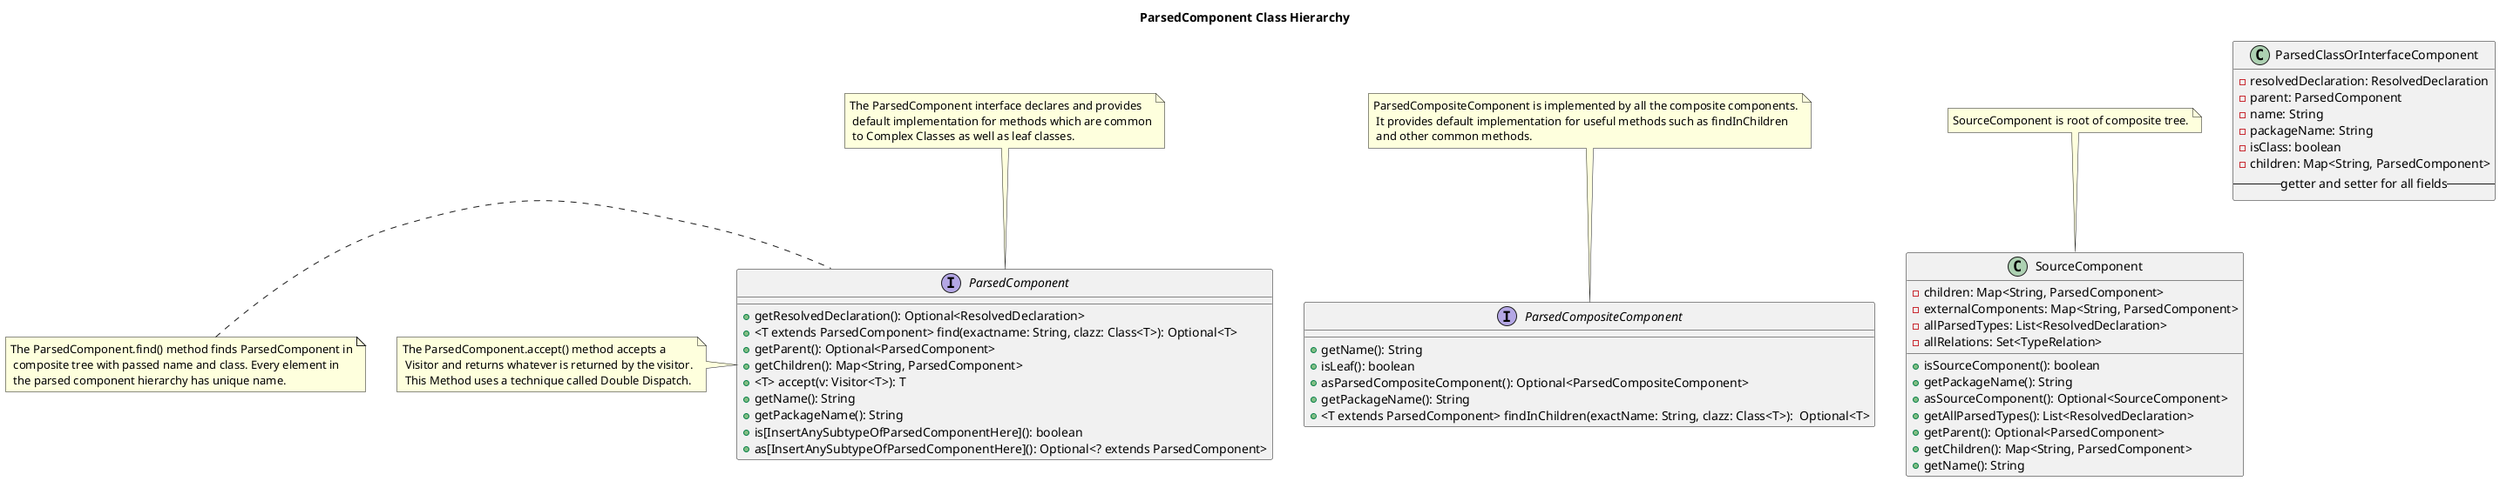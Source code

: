 @startuml
title ParsedComponent Class Hierarchy
interface ParsedComponent {
    + getResolvedDeclaration(): Optional<ResolvedDeclaration>
    + <T extends ParsedComponent> find(exactname: String, clazz: Class<T>): Optional<T>
    + getParent(): Optional<ParsedComponent>
    + getChildren(): Map<String, ParsedComponent>
    + <T> accept(v: Visitor<T>): T
    + getName(): String
    + getPackageName(): String
    + is[InsertAnySubtypeOfParsedComponentHere](): boolean
    + as[InsertAnySubtypeOfParsedComponentHere](): Optional<? extends ParsedComponent>
}

note top of ParsedComponent: The ParsedComponent interface declares and provides\n default implementation for methods which are common\n to Complex Classes as well as leaf classes.
note left of ParsedComponent: The ParsedComponent.find() method finds ParsedComponent in\n composite tree with passed name and class. Every element in\n the parsed component hierarchy has unique name.
note left of ParsedComponent: The ParsedComponent.accept() method accepts a\n Visitor and returns whatever is returned by the visitor.\n This Method uses a technique called Double Dispatch.

interface ParsedCompositeComponent {
    + getName(): String
    + isLeaf(): boolean
    + asParsedCompositeComponent(): Optional<ParsedCompositeComponent>
    + getPackageName(): String
    + <T extends ParsedComponent> findInChildren(exactName: String, clazz: Class<T>):  Optional<T>
}

note top of ParsedCompositeComponent: ParsedCompositeComponent is implemented by all the composite components.\n It provides default implementation for useful methods such as findInChildren\n and other common methods.

class SourceComponent {
    - children: Map<String, ParsedComponent>
    - externalComponents: Map<String, ParsedComponent>
    - allParsedTypes: List<ResolvedDeclaration>
    - allRelations: Set<TypeRelation>

    + isSourceComponent(): boolean
    + getPackageName(): String
    + asSourceComponent(): Optional<SourceComponent>
    + getAllParsedTypes(): List<ResolvedDeclaration>
    + getParent(): Optional<ParsedComponent>
    + getChildren(): Map<String, ParsedComponent>
    + getName(): String
}

note top of SourceComponent: SourceComponent is root of composite tree.

class ParsedClassOrInterfaceComponent {
    - resolvedDeclaration: ResolvedDeclaration
    - parent: ParsedComponent
    - name: String
    - packageName: String
    - isClass: boolean
    - children: Map<String, ParsedComponent>
    --getter and setter for all fields--
}

@enduml